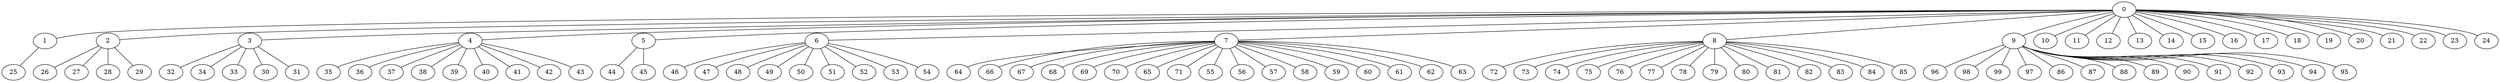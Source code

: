 
graph graphname {
    0 -- 1
0 -- 2
0 -- 3
0 -- 4
0 -- 5
0 -- 6
0 -- 7
0 -- 8
0 -- 9
0 -- 10
0 -- 11
0 -- 12
0 -- 13
0 -- 14
0 -- 15
0 -- 16
0 -- 17
0 -- 18
0 -- 19
0 -- 20
0 -- 21
0 -- 22
0 -- 23
0 -- 24
1 -- 25
2 -- 26
2 -- 27
2 -- 28
2 -- 29
3 -- 32
3 -- 34
3 -- 33
3 -- 30
3 -- 31
4 -- 35
4 -- 36
4 -- 37
4 -- 38
4 -- 39
4 -- 40
4 -- 41
4 -- 42
4 -- 43
5 -- 44
5 -- 45
6 -- 46
6 -- 47
6 -- 48
6 -- 49
6 -- 50
6 -- 51
6 -- 52
6 -- 53
6 -- 54
7 -- 64
7 -- 66
7 -- 67
7 -- 68
7 -- 69
7 -- 70
7 -- 65
7 -- 71
7 -- 55
7 -- 56
7 -- 57
7 -- 58
7 -- 59
7 -- 60
7 -- 61
7 -- 62
7 -- 63
8 -- 72
8 -- 73
8 -- 74
8 -- 75
8 -- 76
8 -- 77
8 -- 78
8 -- 79
8 -- 80
8 -- 81
8 -- 82
8 -- 83
8 -- 84
8 -- 85
9 -- 96
9 -- 98
9 -- 99
9 -- 97
9 -- 86
9 -- 87
9 -- 88
9 -- 89
9 -- 90
9 -- 91
9 -- 92
9 -- 93
9 -- 94
9 -- 95

}
